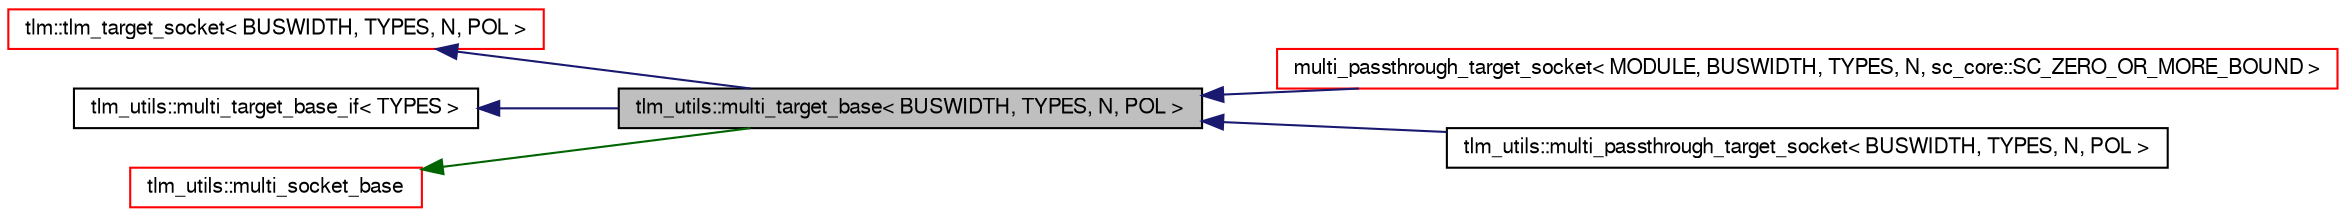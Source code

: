 digraph G
{
  edge [fontname="FreeSans",fontsize="10",labelfontname="FreeSans",labelfontsize="10"];
  node [fontname="FreeSans",fontsize="10",shape=record];
  rankdir=LR;
  Node1 [label="tlm_utils::multi_target_base\< BUSWIDTH, TYPES, N, POL \>",height=0.2,width=0.4,color="black", fillcolor="grey75", style="filled" fontcolor="black"];
  Node2 -> Node1 [dir=back,color="midnightblue",fontsize="10",style="solid",fontname="FreeSans"];
  Node2 [label="tlm::tlm_target_socket\< BUSWIDTH, TYPES, N, POL \>",height=0.2,width=0.4,color="red", fillcolor="white", style="filled",URL="$a00116.html"];
  Node3 -> Node1 [dir=back,color="midnightblue",fontsize="10",style="solid",fontname="FreeSans"];
  Node3 [label="tlm_utils::multi_target_base_if\< TYPES \>",height=0.2,width=0.4,color="black", fillcolor="white", style="filled",URL="$a00022.html"];
  Node4 -> Node1 [dir=back,color="darkgreen",fontsize="10",style="solid",fontname="FreeSans"];
  Node4 [label="tlm_utils::multi_socket_base",height=0.2,width=0.4,color="red", fillcolor="white", style="filled",URL="$a00020.html"];
  Node1 -> Node5 [dir=back,color="midnightblue",fontsize="10",style="solid",fontname="FreeSans"];
  Node5 [label="multi_passthrough_target_socket\< MODULE, BUSWIDTH, TYPES, N, sc_core::SC_ZERO_OR_MORE_BOUND \>",height=0.2,width=0.4,color="red", fillcolor="white", style="filled",URL="$a00018.html"];
  Node1 -> Node6 [dir=back,color="midnightblue",fontsize="10",style="solid",fontname="FreeSans"];
  Node6 [label="tlm_utils::multi_passthrough_target_socket\< BUSWIDTH, TYPES, N, POL \>",height=0.2,width=0.4,color="black", fillcolor="white", style="filled",URL="$a00018.html"];
}
